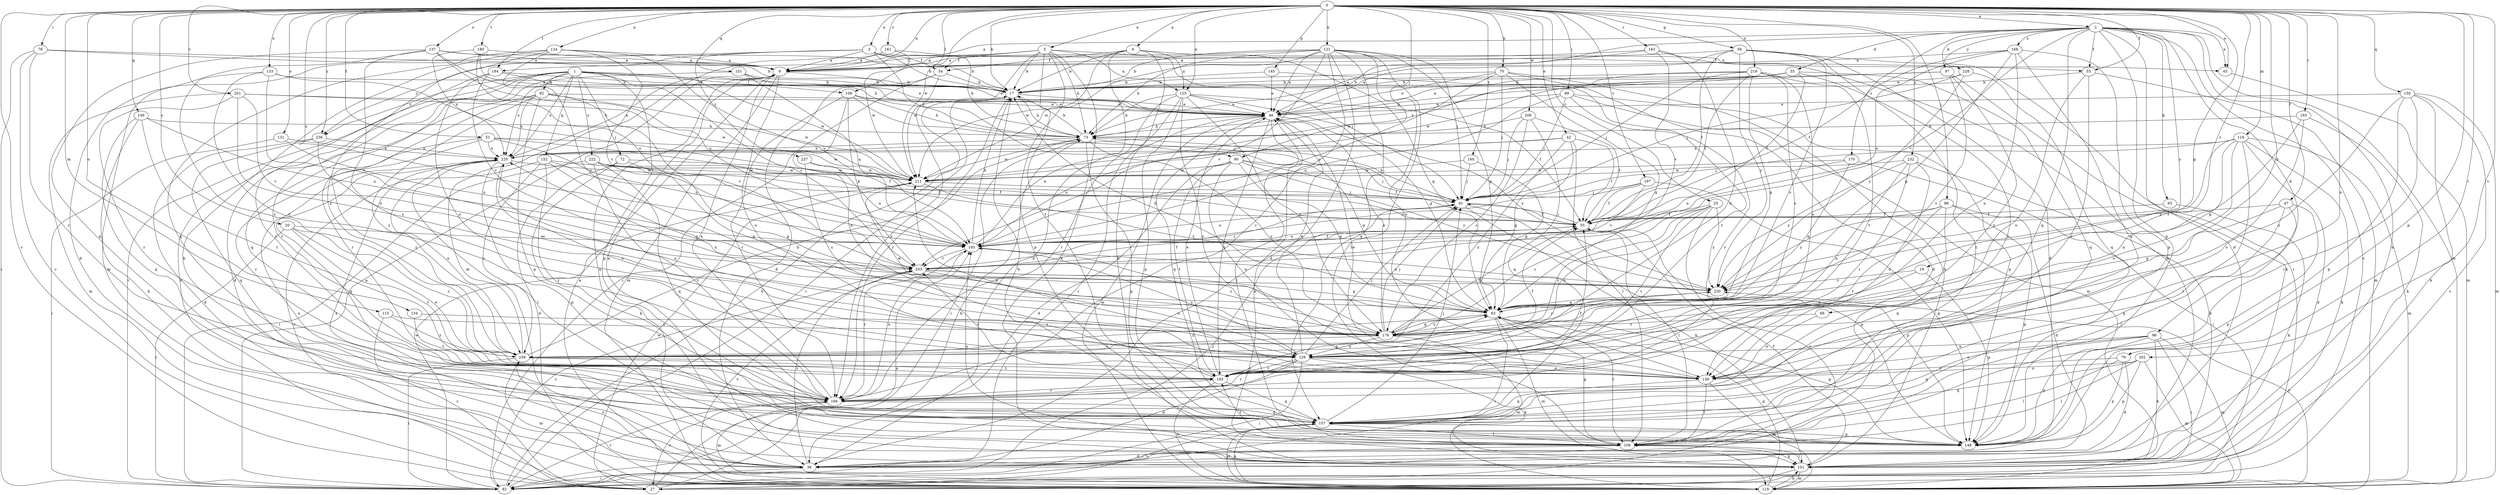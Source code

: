 strict digraph  {
0;
1;
2;
3;
5;
6;
9;
17;
19;
20;
25;
27;
35;
36;
42;
45;
46;
47;
51;
53;
54;
55;
56;
63;
66;
70;
72;
73;
76;
79;
82;
88;
89;
90;
91;
92;
93;
96;
97;
101;
108;
109;
115;
116;
119;
121;
124;
125;
129;
131;
133;
134;
137;
139;
145;
148;
149;
150;
151;
152;
157;
160;
161;
163;
165;
166;
168;
170;
176;
180;
184;
185;
193;
197;
201;
202;
203;
208;
211;
218;
220;
222;
228;
230;
232;
236;
237;
239;
0 -> 2  [label=a];
0 -> 3  [label=a];
0 -> 5  [label=a];
0 -> 6  [label=a];
0 -> 9  [label=a];
0 -> 17  [label=b];
0 -> 19  [label=c];
0 -> 20  [label=c];
0 -> 25  [label=c];
0 -> 27  [label=c];
0 -> 42  [label=e];
0 -> 45  [label=e];
0 -> 47  [label=f];
0 -> 51  [label=f];
0 -> 53  [label=f];
0 -> 56  [label=g];
0 -> 63  [label=g];
0 -> 66  [label=h];
0 -> 70  [label=h];
0 -> 76  [label=i];
0 -> 79  [label=i];
0 -> 88  [label=j];
0 -> 89  [label=j];
0 -> 90  [label=j];
0 -> 108  [label=l];
0 -> 115  [label=m];
0 -> 116  [label=m];
0 -> 121  [label=n];
0 -> 124  [label=n];
0 -> 125  [label=n];
0 -> 131  [label=o];
0 -> 133  [label=o];
0 -> 134  [label=o];
0 -> 137  [label=o];
0 -> 139  [label=o];
0 -> 145  [label=p];
0 -> 148  [label=p];
0 -> 149  [label=q];
0 -> 150  [label=q];
0 -> 151  [label=q];
0 -> 160  [label=r];
0 -> 161  [label=r];
0 -> 163  [label=r];
0 -> 165  [label=r];
0 -> 180  [label=t];
0 -> 184  [label=t];
0 -> 193  [label=u];
0 -> 197  [label=v];
0 -> 201  [label=v];
0 -> 202  [label=v];
0 -> 208  [label=w];
0 -> 211  [label=w];
0 -> 218  [label=x];
0 -> 232  [label=z];
0 -> 236  [label=z];
1 -> 17  [label=b];
1 -> 27  [label=c];
1 -> 72  [label=h];
1 -> 82  [label=i];
1 -> 92  [label=k];
1 -> 108  [label=l];
1 -> 148  [label=p];
1 -> 152  [label=q];
1 -> 157  [label=q];
1 -> 166  [label=r];
1 -> 203  [label=v];
1 -> 211  [label=w];
1 -> 220  [label=x];
1 -> 222  [label=y];
1 -> 236  [label=z];
2 -> 9  [label=a];
2 -> 27  [label=c];
2 -> 35  [label=d];
2 -> 36  [label=d];
2 -> 45  [label=e];
2 -> 53  [label=f];
2 -> 73  [label=h];
2 -> 93  [label=k];
2 -> 96  [label=k];
2 -> 97  [label=k];
2 -> 101  [label=k];
2 -> 119  [label=m];
2 -> 148  [label=p];
2 -> 157  [label=q];
2 -> 168  [label=s];
2 -> 170  [label=s];
2 -> 203  [label=v];
2 -> 228  [label=y];
2 -> 230  [label=y];
3 -> 9  [label=a];
3 -> 17  [label=b];
3 -> 36  [label=d];
3 -> 45  [label=e];
3 -> 53  [label=f];
3 -> 54  [label=f];
3 -> 90  [label=j];
3 -> 236  [label=z];
3 -> 237  [label=z];
5 -> 9  [label=a];
5 -> 17  [label=b];
5 -> 54  [label=f];
5 -> 73  [label=h];
5 -> 91  [label=j];
5 -> 101  [label=k];
5 -> 125  [label=n];
5 -> 148  [label=p];
5 -> 184  [label=t];
5 -> 185  [label=t];
5 -> 211  [label=w];
6 -> 17  [label=b];
6 -> 36  [label=d];
6 -> 54  [label=f];
6 -> 63  [label=g];
6 -> 101  [label=k];
6 -> 125  [label=n];
6 -> 211  [label=w];
9 -> 17  [label=b];
9 -> 119  [label=m];
9 -> 139  [label=o];
17 -> 46  [label=e];
17 -> 73  [label=h];
17 -> 82  [label=i];
17 -> 166  [label=r];
19 -> 148  [label=p];
19 -> 176  [label=s];
19 -> 230  [label=y];
20 -> 82  [label=i];
20 -> 139  [label=o];
20 -> 185  [label=t];
20 -> 193  [label=u];
20 -> 239  [label=z];
25 -> 27  [label=c];
25 -> 55  [label=f];
25 -> 129  [label=n];
25 -> 176  [label=s];
25 -> 185  [label=t];
25 -> 230  [label=y];
25 -> 239  [label=z];
27 -> 73  [label=h];
27 -> 193  [label=u];
27 -> 211  [label=w];
35 -> 17  [label=b];
35 -> 46  [label=e];
35 -> 55  [label=f];
35 -> 157  [label=q];
35 -> 166  [label=r];
35 -> 211  [label=w];
35 -> 220  [label=x];
36 -> 9  [label=a];
36 -> 82  [label=i];
36 -> 203  [label=v];
36 -> 220  [label=x];
36 -> 239  [label=z];
42 -> 55  [label=f];
42 -> 63  [label=g];
42 -> 109  [label=l];
42 -> 193  [label=u];
42 -> 220  [label=x];
42 -> 239  [label=z];
45 -> 119  [label=m];
46 -> 73  [label=h];
46 -> 109  [label=l];
46 -> 119  [label=m];
46 -> 157  [label=q];
46 -> 185  [label=t];
46 -> 230  [label=y];
47 -> 55  [label=f];
47 -> 63  [label=g];
47 -> 109  [label=l];
47 -> 148  [label=p];
47 -> 157  [label=q];
51 -> 55  [label=f];
51 -> 166  [label=r];
51 -> 193  [label=u];
51 -> 211  [label=w];
51 -> 220  [label=x];
51 -> 239  [label=z];
53 -> 17  [label=b];
53 -> 119  [label=m];
53 -> 139  [label=o];
53 -> 166  [label=r];
54 -> 17  [label=b];
54 -> 36  [label=d];
54 -> 82  [label=i];
54 -> 166  [label=r];
55 -> 91  [label=j];
55 -> 109  [label=l];
55 -> 148  [label=p];
55 -> 193  [label=u];
56 -> 9  [label=a];
56 -> 36  [label=d];
56 -> 46  [label=e];
56 -> 55  [label=f];
56 -> 82  [label=i];
56 -> 109  [label=l];
56 -> 176  [label=s];
56 -> 230  [label=y];
63 -> 17  [label=b];
63 -> 82  [label=i];
63 -> 109  [label=l];
63 -> 119  [label=m];
63 -> 148  [label=p];
63 -> 176  [label=s];
63 -> 239  [label=z];
66 -> 139  [label=o];
66 -> 176  [label=s];
70 -> 17  [label=b];
70 -> 36  [label=d];
70 -> 46  [label=e];
70 -> 63  [label=g];
70 -> 91  [label=j];
70 -> 101  [label=k];
70 -> 193  [label=u];
72 -> 36  [label=d];
72 -> 63  [label=g];
72 -> 101  [label=k];
72 -> 211  [label=w];
73 -> 17  [label=b];
73 -> 63  [label=g];
73 -> 82  [label=i];
73 -> 148  [label=p];
73 -> 176  [label=s];
73 -> 211  [label=w];
73 -> 220  [label=x];
76 -> 9  [label=a];
76 -> 17  [label=b];
76 -> 27  [label=c];
76 -> 82  [label=i];
76 -> 166  [label=r];
79 -> 36  [label=d];
79 -> 109  [label=l];
79 -> 139  [label=o];
79 -> 148  [label=p];
82 -> 9  [label=a];
82 -> 17  [label=b];
82 -> 91  [label=j];
82 -> 166  [label=r];
82 -> 203  [label=v];
82 -> 211  [label=w];
88 -> 36  [label=d];
88 -> 55  [label=f];
88 -> 148  [label=p];
88 -> 157  [label=q];
88 -> 185  [label=t];
88 -> 230  [label=y];
89 -> 46  [label=e];
89 -> 91  [label=j];
89 -> 119  [label=m];
89 -> 148  [label=p];
89 -> 166  [label=r];
89 -> 193  [label=u];
90 -> 36  [label=d];
90 -> 55  [label=f];
90 -> 63  [label=g];
90 -> 91  [label=j];
90 -> 139  [label=o];
90 -> 185  [label=t];
90 -> 211  [label=w];
90 -> 230  [label=y];
91 -> 55  [label=f];
91 -> 73  [label=h];
91 -> 101  [label=k];
91 -> 148  [label=p];
91 -> 193  [label=u];
92 -> 36  [label=d];
92 -> 46  [label=e];
92 -> 148  [label=p];
92 -> 166  [label=r];
92 -> 203  [label=v];
92 -> 211  [label=w];
92 -> 220  [label=x];
92 -> 239  [label=z];
93 -> 55  [label=f];
93 -> 101  [label=k];
96 -> 82  [label=i];
96 -> 101  [label=k];
96 -> 119  [label=m];
96 -> 129  [label=n];
96 -> 139  [label=o];
96 -> 148  [label=p];
96 -> 157  [label=q];
97 -> 17  [label=b];
97 -> 73  [label=h];
97 -> 101  [label=k];
97 -> 176  [label=s];
97 -> 185  [label=t];
101 -> 27  [label=c];
101 -> 46  [label=e];
101 -> 55  [label=f];
101 -> 109  [label=l];
101 -> 119  [label=m];
101 -> 220  [label=x];
108 -> 46  [label=e];
108 -> 73  [label=h];
108 -> 91  [label=j];
108 -> 129  [label=n];
108 -> 166  [label=r];
108 -> 203  [label=v];
109 -> 9  [label=a];
109 -> 17  [label=b];
109 -> 36  [label=d];
109 -> 63  [label=g];
109 -> 101  [label=k];
109 -> 185  [label=t];
109 -> 193  [label=u];
115 -> 27  [label=c];
115 -> 176  [label=s];
115 -> 239  [label=z];
116 -> 36  [label=d];
116 -> 91  [label=j];
116 -> 101  [label=k];
116 -> 109  [label=l];
116 -> 119  [label=m];
116 -> 129  [label=n];
116 -> 139  [label=o];
116 -> 220  [label=x];
116 -> 230  [label=y];
119 -> 9  [label=a];
119 -> 63  [label=g];
119 -> 101  [label=k];
119 -> 157  [label=q];
119 -> 203  [label=v];
119 -> 230  [label=y];
121 -> 9  [label=a];
121 -> 17  [label=b];
121 -> 36  [label=d];
121 -> 46  [label=e];
121 -> 63  [label=g];
121 -> 73  [label=h];
121 -> 91  [label=j];
121 -> 109  [label=l];
121 -> 139  [label=o];
121 -> 157  [label=q];
121 -> 166  [label=r];
121 -> 203  [label=v];
121 -> 211  [label=w];
124 -> 9  [label=a];
124 -> 101  [label=k];
124 -> 157  [label=q];
124 -> 193  [label=u];
124 -> 203  [label=v];
124 -> 230  [label=y];
124 -> 239  [label=z];
125 -> 46  [label=e];
125 -> 55  [label=f];
125 -> 63  [label=g];
125 -> 73  [label=h];
125 -> 82  [label=i];
125 -> 139  [label=o];
125 -> 148  [label=p];
125 -> 166  [label=r];
125 -> 176  [label=s];
129 -> 36  [label=d];
129 -> 46  [label=e];
129 -> 55  [label=f];
129 -> 82  [label=i];
129 -> 91  [label=j];
129 -> 101  [label=k];
129 -> 139  [label=o];
129 -> 166  [label=r];
129 -> 185  [label=t];
129 -> 193  [label=u];
129 -> 220  [label=x];
131 -> 82  [label=i];
131 -> 193  [label=u];
131 -> 220  [label=x];
133 -> 17  [label=b];
133 -> 91  [label=j];
133 -> 129  [label=n];
133 -> 203  [label=v];
133 -> 239  [label=z];
134 -> 176  [label=s];
134 -> 185  [label=t];
137 -> 9  [label=a];
137 -> 17  [label=b];
137 -> 73  [label=h];
137 -> 119  [label=m];
137 -> 129  [label=n];
137 -> 157  [label=q];
137 -> 193  [label=u];
139 -> 46  [label=e];
139 -> 109  [label=l];
139 -> 119  [label=m];
139 -> 157  [label=q];
139 -> 211  [label=w];
145 -> 17  [label=b];
145 -> 46  [label=e];
145 -> 185  [label=t];
149 -> 73  [label=h];
149 -> 101  [label=k];
149 -> 157  [label=q];
149 -> 185  [label=t];
149 -> 193  [label=u];
150 -> 27  [label=c];
150 -> 46  [label=e];
150 -> 101  [label=k];
150 -> 109  [label=l];
150 -> 119  [label=m];
150 -> 148  [label=p];
150 -> 239  [label=z];
151 -> 17  [label=b];
151 -> 46  [label=e];
151 -> 193  [label=u];
151 -> 220  [label=x];
152 -> 27  [label=c];
152 -> 55  [label=f];
152 -> 63  [label=g];
152 -> 166  [label=r];
152 -> 211  [label=w];
152 -> 239  [label=z];
157 -> 27  [label=c];
157 -> 91  [label=j];
157 -> 109  [label=l];
157 -> 119  [label=m];
157 -> 148  [label=p];
160 -> 63  [label=g];
160 -> 91  [label=j];
160 -> 211  [label=w];
161 -> 9  [label=a];
161 -> 73  [label=h];
161 -> 119  [label=m];
161 -> 211  [label=w];
163 -> 9  [label=a];
163 -> 46  [label=e];
163 -> 101  [label=k];
163 -> 129  [label=n];
163 -> 203  [label=v];
165 -> 63  [label=g];
165 -> 73  [label=h];
165 -> 101  [label=k];
165 -> 139  [label=o];
166 -> 9  [label=a];
166 -> 27  [label=c];
166 -> 55  [label=f];
166 -> 119  [label=m];
166 -> 157  [label=q];
166 -> 193  [label=u];
168 -> 9  [label=a];
168 -> 55  [label=f];
168 -> 63  [label=g];
168 -> 129  [label=n];
168 -> 148  [label=p];
168 -> 157  [label=q];
168 -> 193  [label=u];
170 -> 63  [label=g];
170 -> 82  [label=i];
170 -> 193  [label=u];
170 -> 211  [label=w];
176 -> 46  [label=e];
176 -> 55  [label=f];
176 -> 63  [label=g];
176 -> 91  [label=j];
176 -> 119  [label=m];
176 -> 129  [label=n];
176 -> 211  [label=w];
176 -> 220  [label=x];
176 -> 230  [label=y];
176 -> 239  [label=z];
180 -> 9  [label=a];
180 -> 46  [label=e];
180 -> 193  [label=u];
180 -> 220  [label=x];
184 -> 17  [label=b];
184 -> 46  [label=e];
184 -> 129  [label=n];
184 -> 166  [label=r];
184 -> 203  [label=v];
185 -> 46  [label=e];
185 -> 63  [label=g];
185 -> 119  [label=m];
185 -> 157  [label=q];
185 -> 166  [label=r];
185 -> 203  [label=v];
193 -> 17  [label=b];
193 -> 46  [label=e];
193 -> 55  [label=f];
193 -> 166  [label=r];
193 -> 176  [label=s];
193 -> 203  [label=v];
197 -> 55  [label=f];
197 -> 91  [label=j];
197 -> 148  [label=p];
197 -> 193  [label=u];
197 -> 203  [label=v];
201 -> 46  [label=e];
201 -> 119  [label=m];
201 -> 166  [label=r];
201 -> 176  [label=s];
201 -> 203  [label=v];
201 -> 211  [label=w];
202 -> 109  [label=l];
202 -> 119  [label=m];
202 -> 139  [label=o];
202 -> 148  [label=p];
202 -> 157  [label=q];
203 -> 55  [label=f];
203 -> 63  [label=g];
203 -> 91  [label=j];
203 -> 129  [label=n];
203 -> 230  [label=y];
208 -> 55  [label=f];
208 -> 73  [label=h];
208 -> 91  [label=j];
208 -> 157  [label=q];
208 -> 176  [label=s];
211 -> 91  [label=j];
211 -> 230  [label=y];
218 -> 17  [label=b];
218 -> 55  [label=f];
218 -> 63  [label=g];
218 -> 91  [label=j];
218 -> 129  [label=n];
218 -> 176  [label=s];
218 -> 185  [label=t];
218 -> 211  [label=w];
220 -> 9  [label=a];
220 -> 109  [label=l];
220 -> 129  [label=n];
220 -> 148  [label=p];
220 -> 157  [label=q];
220 -> 211  [label=w];
222 -> 55  [label=f];
222 -> 63  [label=g];
222 -> 82  [label=i];
222 -> 91  [label=j];
222 -> 157  [label=q];
222 -> 166  [label=r];
222 -> 211  [label=w];
228 -> 17  [label=b];
228 -> 91  [label=j];
228 -> 157  [label=q];
228 -> 230  [label=y];
230 -> 63  [label=g];
230 -> 193  [label=u];
232 -> 101  [label=k];
232 -> 129  [label=n];
232 -> 139  [label=o];
232 -> 185  [label=t];
232 -> 211  [label=w];
232 -> 230  [label=y];
236 -> 36  [label=d];
236 -> 157  [label=q];
236 -> 176  [label=s];
236 -> 220  [label=x];
237 -> 176  [label=s];
237 -> 193  [label=u];
237 -> 211  [label=w];
239 -> 73  [label=h];
239 -> 82  [label=i];
239 -> 119  [label=m];
239 -> 139  [label=o];
239 -> 185  [label=t];
239 -> 220  [label=x];
}
